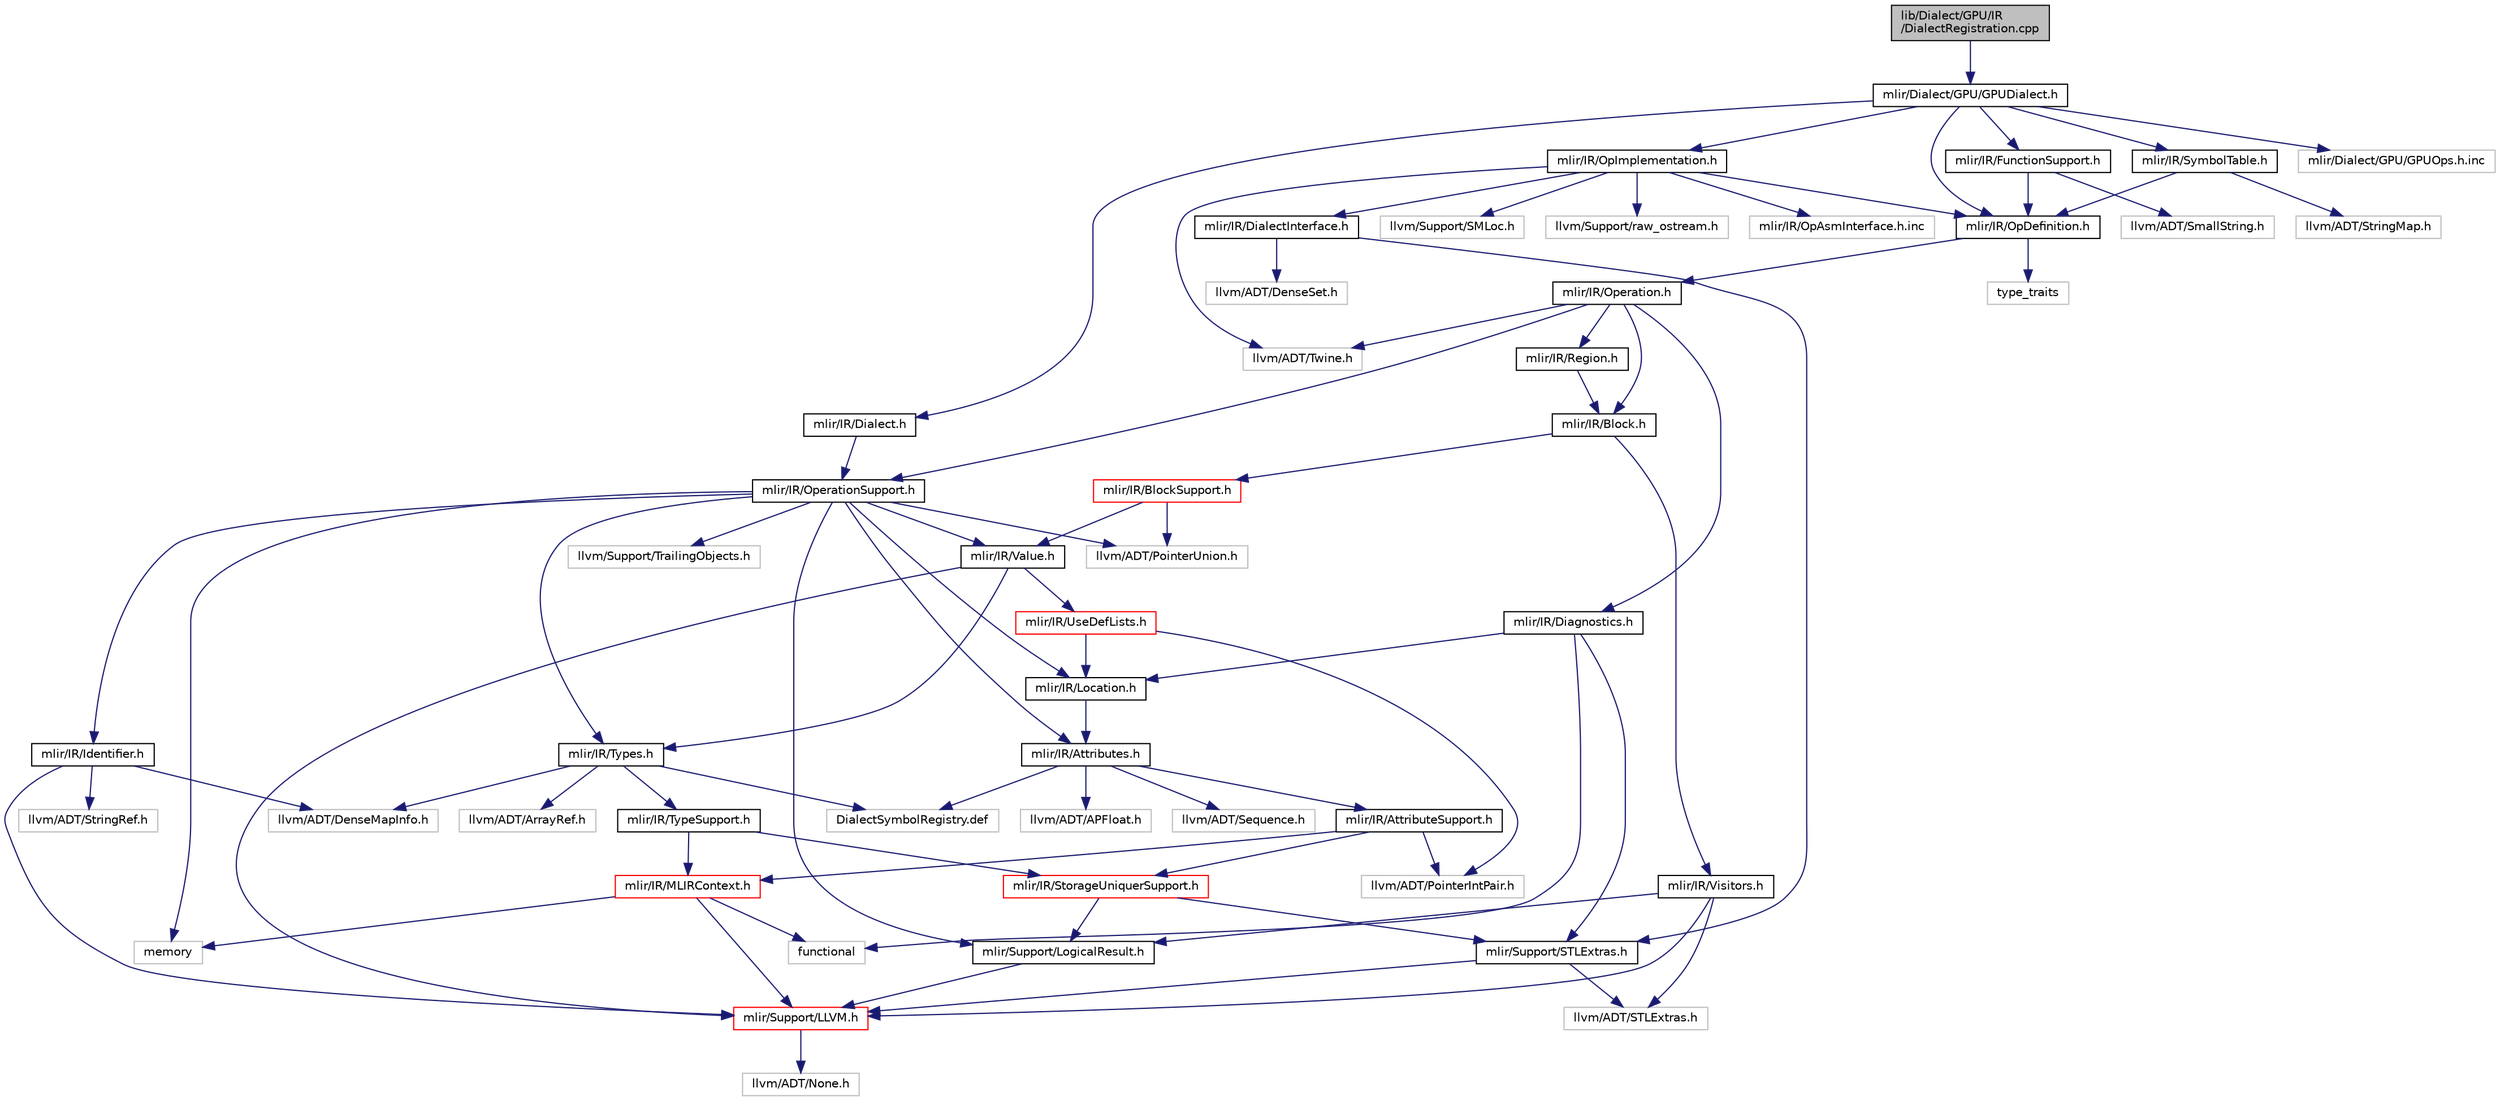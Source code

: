 digraph "lib/Dialect/GPU/IR/DialectRegistration.cpp"
{
  bgcolor="transparent";
  edge [fontname="Helvetica",fontsize="10",labelfontname="Helvetica",labelfontsize="10"];
  node [fontname="Helvetica",fontsize="10",shape=record];
  Node0 [label="lib/Dialect/GPU/IR\l/DialectRegistration.cpp",height=0.2,width=0.4,color="black", fillcolor="grey75", style="filled", fontcolor="black"];
  Node0 -> Node1 [color="midnightblue",fontsize="10",style="solid",fontname="Helvetica"];
  Node1 [label="mlir/Dialect/GPU/GPUDialect.h",height=0.2,width=0.4,color="black",URL="$GPUDialect_8h.html"];
  Node1 -> Node2 [color="midnightblue",fontsize="10",style="solid",fontname="Helvetica"];
  Node2 [label="mlir/IR/Dialect.h",height=0.2,width=0.4,color="black",URL="$IR_2Dialect_8h.html"];
  Node2 -> Node3 [color="midnightblue",fontsize="10",style="solid",fontname="Helvetica"];
  Node3 [label="mlir/IR/OperationSupport.h",height=0.2,width=0.4,color="black",URL="$OperationSupport_8h.html"];
  Node3 -> Node4 [color="midnightblue",fontsize="10",style="solid",fontname="Helvetica"];
  Node4 [label="mlir/IR/Attributes.h",height=0.2,width=0.4,color="black",URL="$Attributes_8h.html"];
  Node4 -> Node5 [color="midnightblue",fontsize="10",style="solid",fontname="Helvetica"];
  Node5 [label="mlir/IR/AttributeSupport.h",height=0.2,width=0.4,color="black",URL="$AttributeSupport_8h.html"];
  Node5 -> Node6 [color="midnightblue",fontsize="10",style="solid",fontname="Helvetica"];
  Node6 [label="mlir/IR/MLIRContext.h",height=0.2,width=0.4,color="red",URL="$MLIRContext_8h.html"];
  Node6 -> Node7 [color="midnightblue",fontsize="10",style="solid",fontname="Helvetica"];
  Node7 [label="mlir/Support/LLVM.h",height=0.2,width=0.4,color="red",URL="$LLVM_8h.html"];
  Node7 -> Node8 [color="midnightblue",fontsize="10",style="solid",fontname="Helvetica"];
  Node8 [label="llvm/ADT/None.h",height=0.2,width=0.4,color="grey75"];
  Node6 -> Node10 [color="midnightblue",fontsize="10",style="solid",fontname="Helvetica"];
  Node10 [label="functional",height=0.2,width=0.4,color="grey75"];
  Node6 -> Node11 [color="midnightblue",fontsize="10",style="solid",fontname="Helvetica"];
  Node11 [label="memory",height=0.2,width=0.4,color="grey75"];
  Node5 -> Node13 [color="midnightblue",fontsize="10",style="solid",fontname="Helvetica"];
  Node13 [label="mlir/IR/StorageUniquerSupport.h",height=0.2,width=0.4,color="red",URL="$StorageUniquerSupport_8h.html"];
  Node13 -> Node14 [color="midnightblue",fontsize="10",style="solid",fontname="Helvetica"];
  Node14 [label="mlir/Support/LogicalResult.h",height=0.2,width=0.4,color="black",URL="$LogicalResult_8h.html"];
  Node14 -> Node7 [color="midnightblue",fontsize="10",style="solid",fontname="Helvetica"];
  Node13 -> Node15 [color="midnightblue",fontsize="10",style="solid",fontname="Helvetica"];
  Node15 [label="mlir/Support/STLExtras.h",height=0.2,width=0.4,color="black",URL="$STLExtras_8h.html"];
  Node15 -> Node7 [color="midnightblue",fontsize="10",style="solid",fontname="Helvetica"];
  Node15 -> Node16 [color="midnightblue",fontsize="10",style="solid",fontname="Helvetica"];
  Node16 [label="llvm/ADT/STLExtras.h",height=0.2,width=0.4,color="grey75"];
  Node5 -> Node21 [color="midnightblue",fontsize="10",style="solid",fontname="Helvetica"];
  Node21 [label="llvm/ADT/PointerIntPair.h",height=0.2,width=0.4,color="grey75"];
  Node4 -> Node22 [color="midnightblue",fontsize="10",style="solid",fontname="Helvetica"];
  Node22 [label="llvm/ADT/APFloat.h",height=0.2,width=0.4,color="grey75"];
  Node4 -> Node23 [color="midnightblue",fontsize="10",style="solid",fontname="Helvetica"];
  Node23 [label="llvm/ADT/Sequence.h",height=0.2,width=0.4,color="grey75"];
  Node4 -> Node24 [color="midnightblue",fontsize="10",style="solid",fontname="Helvetica"];
  Node24 [label="DialectSymbolRegistry.def",height=0.2,width=0.4,color="grey75"];
  Node3 -> Node25 [color="midnightblue",fontsize="10",style="solid",fontname="Helvetica"];
  Node25 [label="mlir/IR/Identifier.h",height=0.2,width=0.4,color="black",URL="$Identifier_8h.html"];
  Node25 -> Node7 [color="midnightblue",fontsize="10",style="solid",fontname="Helvetica"];
  Node25 -> Node26 [color="midnightblue",fontsize="10",style="solid",fontname="Helvetica"];
  Node26 [label="llvm/ADT/DenseMapInfo.h",height=0.2,width=0.4,color="grey75"];
  Node25 -> Node27 [color="midnightblue",fontsize="10",style="solid",fontname="Helvetica"];
  Node27 [label="llvm/ADT/StringRef.h",height=0.2,width=0.4,color="grey75"];
  Node3 -> Node28 [color="midnightblue",fontsize="10",style="solid",fontname="Helvetica"];
  Node28 [label="mlir/IR/Location.h",height=0.2,width=0.4,color="black",URL="$Location_8h.html"];
  Node28 -> Node4 [color="midnightblue",fontsize="10",style="solid",fontname="Helvetica"];
  Node3 -> Node29 [color="midnightblue",fontsize="10",style="solid",fontname="Helvetica"];
  Node29 [label="mlir/IR/Types.h",height=0.2,width=0.4,color="black",URL="$Types_8h.html"];
  Node29 -> Node30 [color="midnightblue",fontsize="10",style="solid",fontname="Helvetica"];
  Node30 [label="mlir/IR/TypeSupport.h",height=0.2,width=0.4,color="black",URL="$TypeSupport_8h.html"];
  Node30 -> Node6 [color="midnightblue",fontsize="10",style="solid",fontname="Helvetica"];
  Node30 -> Node13 [color="midnightblue",fontsize="10",style="solid",fontname="Helvetica"];
  Node29 -> Node31 [color="midnightblue",fontsize="10",style="solid",fontname="Helvetica"];
  Node31 [label="llvm/ADT/ArrayRef.h",height=0.2,width=0.4,color="grey75"];
  Node29 -> Node26 [color="midnightblue",fontsize="10",style="solid",fontname="Helvetica"];
  Node29 -> Node24 [color="midnightblue",fontsize="10",style="solid",fontname="Helvetica"];
  Node3 -> Node32 [color="midnightblue",fontsize="10",style="solid",fontname="Helvetica"];
  Node32 [label="mlir/IR/Value.h",height=0.2,width=0.4,color="black",URL="$Value_8h.html"];
  Node32 -> Node29 [color="midnightblue",fontsize="10",style="solid",fontname="Helvetica"];
  Node32 -> Node33 [color="midnightblue",fontsize="10",style="solid",fontname="Helvetica"];
  Node33 [label="mlir/IR/UseDefLists.h",height=0.2,width=0.4,color="red",URL="$UseDefLists_8h.html"];
  Node33 -> Node28 [color="midnightblue",fontsize="10",style="solid",fontname="Helvetica"];
  Node33 -> Node21 [color="midnightblue",fontsize="10",style="solid",fontname="Helvetica"];
  Node32 -> Node7 [color="midnightblue",fontsize="10",style="solid",fontname="Helvetica"];
  Node3 -> Node14 [color="midnightblue",fontsize="10",style="solid",fontname="Helvetica"];
  Node3 -> Node35 [color="midnightblue",fontsize="10",style="solid",fontname="Helvetica"];
  Node35 [label="llvm/ADT/PointerUnion.h",height=0.2,width=0.4,color="grey75"];
  Node3 -> Node36 [color="midnightblue",fontsize="10",style="solid",fontname="Helvetica"];
  Node36 [label="llvm/Support/TrailingObjects.h",height=0.2,width=0.4,color="grey75"];
  Node3 -> Node11 [color="midnightblue",fontsize="10",style="solid",fontname="Helvetica"];
  Node1 -> Node37 [color="midnightblue",fontsize="10",style="solid",fontname="Helvetica"];
  Node37 [label="mlir/IR/FunctionSupport.h",height=0.2,width=0.4,color="black",URL="$FunctionSupport_8h.html"];
  Node37 -> Node38 [color="midnightblue",fontsize="10",style="solid",fontname="Helvetica"];
  Node38 [label="mlir/IR/OpDefinition.h",height=0.2,width=0.4,color="black",URL="$OpDefinition_8h.html"];
  Node38 -> Node39 [color="midnightblue",fontsize="10",style="solid",fontname="Helvetica"];
  Node39 [label="mlir/IR/Operation.h",height=0.2,width=0.4,color="black",URL="$Operation_8h.html"];
  Node39 -> Node40 [color="midnightblue",fontsize="10",style="solid",fontname="Helvetica"];
  Node40 [label="mlir/IR/Block.h",height=0.2,width=0.4,color="black",URL="$Block_8h.html"];
  Node40 -> Node41 [color="midnightblue",fontsize="10",style="solid",fontname="Helvetica"];
  Node41 [label="mlir/IR/BlockSupport.h",height=0.2,width=0.4,color="red",URL="$BlockSupport_8h.html"];
  Node41 -> Node32 [color="midnightblue",fontsize="10",style="solid",fontname="Helvetica"];
  Node41 -> Node35 [color="midnightblue",fontsize="10",style="solid",fontname="Helvetica"];
  Node40 -> Node44 [color="midnightblue",fontsize="10",style="solid",fontname="Helvetica"];
  Node44 [label="mlir/IR/Visitors.h",height=0.2,width=0.4,color="black",URL="$Visitors_8h.html"];
  Node44 -> Node7 [color="midnightblue",fontsize="10",style="solid",fontname="Helvetica"];
  Node44 -> Node14 [color="midnightblue",fontsize="10",style="solid",fontname="Helvetica"];
  Node44 -> Node16 [color="midnightblue",fontsize="10",style="solid",fontname="Helvetica"];
  Node39 -> Node45 [color="midnightblue",fontsize="10",style="solid",fontname="Helvetica"];
  Node45 [label="mlir/IR/Diagnostics.h",height=0.2,width=0.4,color="black",URL="$Diagnostics_8h.html"];
  Node45 -> Node28 [color="midnightblue",fontsize="10",style="solid",fontname="Helvetica"];
  Node45 -> Node15 [color="midnightblue",fontsize="10",style="solid",fontname="Helvetica"];
  Node45 -> Node10 [color="midnightblue",fontsize="10",style="solid",fontname="Helvetica"];
  Node39 -> Node3 [color="midnightblue",fontsize="10",style="solid",fontname="Helvetica"];
  Node39 -> Node46 [color="midnightblue",fontsize="10",style="solid",fontname="Helvetica"];
  Node46 [label="mlir/IR/Region.h",height=0.2,width=0.4,color="black",URL="$IR_2Region_8h.html"];
  Node46 -> Node40 [color="midnightblue",fontsize="10",style="solid",fontname="Helvetica"];
  Node39 -> Node47 [color="midnightblue",fontsize="10",style="solid",fontname="Helvetica"];
  Node47 [label="llvm/ADT/Twine.h",height=0.2,width=0.4,color="grey75"];
  Node38 -> Node48 [color="midnightblue",fontsize="10",style="solid",fontname="Helvetica"];
  Node48 [label="type_traits",height=0.2,width=0.4,color="grey75"];
  Node37 -> Node49 [color="midnightblue",fontsize="10",style="solid",fontname="Helvetica"];
  Node49 [label="llvm/ADT/SmallString.h",height=0.2,width=0.4,color="grey75"];
  Node1 -> Node38 [color="midnightblue",fontsize="10",style="solid",fontname="Helvetica"];
  Node1 -> Node50 [color="midnightblue",fontsize="10",style="solid",fontname="Helvetica"];
  Node50 [label="mlir/IR/OpImplementation.h",height=0.2,width=0.4,color="black",URL="$OpImplementation_8h.html"];
  Node50 -> Node51 [color="midnightblue",fontsize="10",style="solid",fontname="Helvetica"];
  Node51 [label="mlir/IR/DialectInterface.h",height=0.2,width=0.4,color="black",URL="$DialectInterface_8h.html"];
  Node51 -> Node15 [color="midnightblue",fontsize="10",style="solid",fontname="Helvetica"];
  Node51 -> Node19 [color="midnightblue",fontsize="10",style="solid",fontname="Helvetica"];
  Node19 [label="llvm/ADT/DenseSet.h",height=0.2,width=0.4,color="grey75"];
  Node50 -> Node38 [color="midnightblue",fontsize="10",style="solid",fontname="Helvetica"];
  Node50 -> Node47 [color="midnightblue",fontsize="10",style="solid",fontname="Helvetica"];
  Node50 -> Node52 [color="midnightblue",fontsize="10",style="solid",fontname="Helvetica"];
  Node52 [label="llvm/Support/SMLoc.h",height=0.2,width=0.4,color="grey75"];
  Node50 -> Node53 [color="midnightblue",fontsize="10",style="solid",fontname="Helvetica"];
  Node53 [label="llvm/Support/raw_ostream.h",height=0.2,width=0.4,color="grey75"];
  Node50 -> Node54 [color="midnightblue",fontsize="10",style="solid",fontname="Helvetica"];
  Node54 [label="mlir/IR/OpAsmInterface.h.inc",height=0.2,width=0.4,color="grey75"];
  Node1 -> Node55 [color="midnightblue",fontsize="10",style="solid",fontname="Helvetica"];
  Node55 [label="mlir/IR/SymbolTable.h",height=0.2,width=0.4,color="black",URL="$SymbolTable_8h.html"];
  Node55 -> Node38 [color="midnightblue",fontsize="10",style="solid",fontname="Helvetica"];
  Node55 -> Node56 [color="midnightblue",fontsize="10",style="solid",fontname="Helvetica"];
  Node56 [label="llvm/ADT/StringMap.h",height=0.2,width=0.4,color="grey75"];
  Node1 -> Node57 [color="midnightblue",fontsize="10",style="solid",fontname="Helvetica"];
  Node57 [label="mlir/Dialect/GPU/GPUOps.h.inc",height=0.2,width=0.4,color="grey75"];
}
